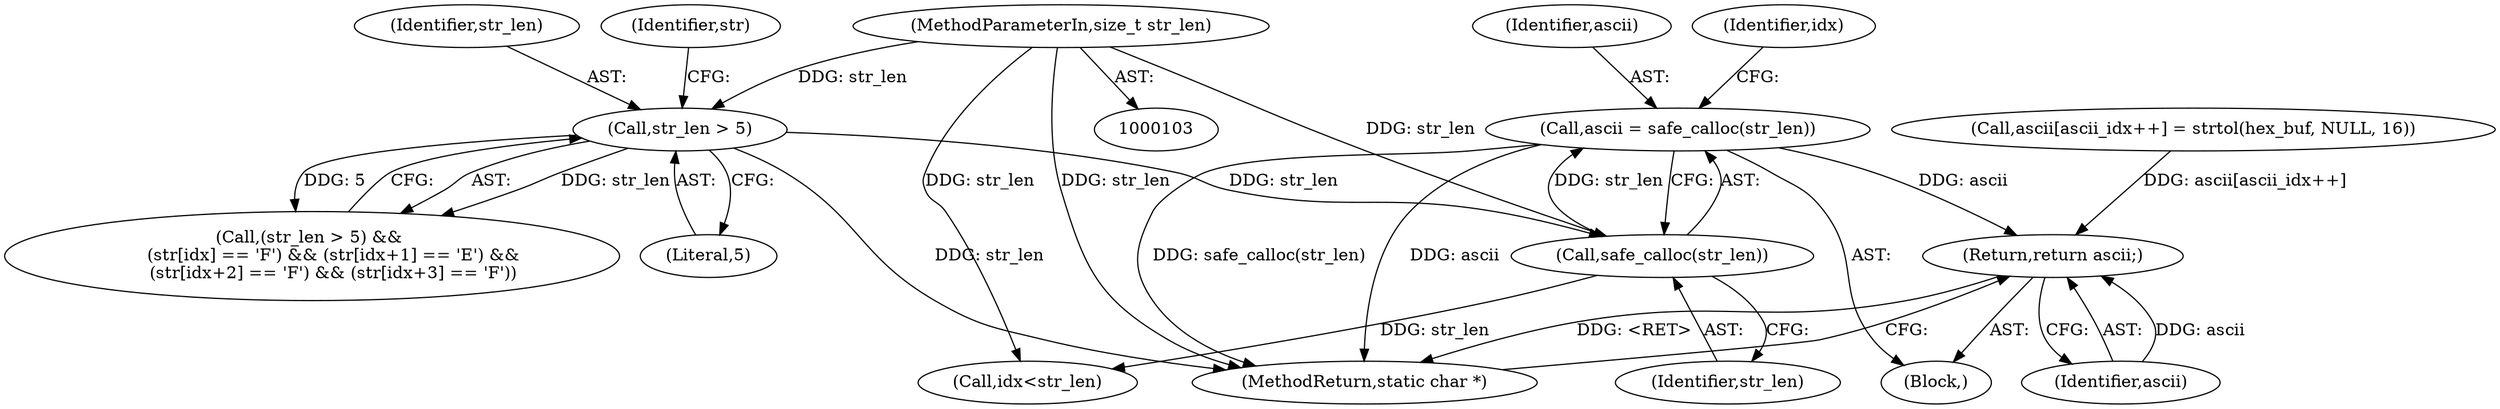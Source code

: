 digraph "0_pdfresurrect_0c4120fffa3dffe97b95c486a120eded82afe8a6_1@API" {
"1000206" [label="(Call,ascii = safe_calloc(str_len))"];
"1000208" [label="(Call,safe_calloc(str_len))"];
"1000164" [label="(Call,str_len > 5)"];
"1000105" [label="(MethodParameterIn,size_t str_len)"];
"1000257" [label="(Return,return ascii;)"];
"1000212" [label="(Identifier,idx)"];
"1000208" [label="(Call,safe_calloc(str_len))"];
"1000211" [label="(Call,idx<str_len)"];
"1000206" [label="(Call,ascii = safe_calloc(str_len))"];
"1000248" [label="(Call,ascii[ascii_idx++] = strtol(hex_buf, NULL, 16))"];
"1000207" [label="(Identifier,ascii)"];
"1000259" [label="(MethodReturn,static char *)"];
"1000106" [label="(Block,)"];
"1000209" [label="(Identifier,str_len)"];
"1000166" [label="(Literal,5)"];
"1000164" [label="(Call,str_len > 5)"];
"1000165" [label="(Identifier,str_len)"];
"1000258" [label="(Identifier,ascii)"];
"1000163" [label="(Call,(str_len > 5) && \n        (str[idx] == 'F') && (str[idx+1] == 'E') &&\n        (str[idx+2] == 'F') && (str[idx+3] == 'F'))"];
"1000257" [label="(Return,return ascii;)"];
"1000105" [label="(MethodParameterIn,size_t str_len)"];
"1000170" [label="(Identifier,str)"];
"1000206" -> "1000106"  [label="AST: "];
"1000206" -> "1000208"  [label="CFG: "];
"1000207" -> "1000206"  [label="AST: "];
"1000208" -> "1000206"  [label="AST: "];
"1000212" -> "1000206"  [label="CFG: "];
"1000206" -> "1000259"  [label="DDG: ascii"];
"1000206" -> "1000259"  [label="DDG: safe_calloc(str_len)"];
"1000208" -> "1000206"  [label="DDG: str_len"];
"1000206" -> "1000257"  [label="DDG: ascii"];
"1000208" -> "1000209"  [label="CFG: "];
"1000209" -> "1000208"  [label="AST: "];
"1000164" -> "1000208"  [label="DDG: str_len"];
"1000105" -> "1000208"  [label="DDG: str_len"];
"1000208" -> "1000211"  [label="DDG: str_len"];
"1000164" -> "1000163"  [label="AST: "];
"1000164" -> "1000166"  [label="CFG: "];
"1000165" -> "1000164"  [label="AST: "];
"1000166" -> "1000164"  [label="AST: "];
"1000170" -> "1000164"  [label="CFG: "];
"1000163" -> "1000164"  [label="CFG: "];
"1000164" -> "1000259"  [label="DDG: str_len"];
"1000164" -> "1000163"  [label="DDG: str_len"];
"1000164" -> "1000163"  [label="DDG: 5"];
"1000105" -> "1000164"  [label="DDG: str_len"];
"1000105" -> "1000103"  [label="AST: "];
"1000105" -> "1000259"  [label="DDG: str_len"];
"1000105" -> "1000211"  [label="DDG: str_len"];
"1000257" -> "1000106"  [label="AST: "];
"1000257" -> "1000258"  [label="CFG: "];
"1000258" -> "1000257"  [label="AST: "];
"1000259" -> "1000257"  [label="CFG: "];
"1000257" -> "1000259"  [label="DDG: <RET>"];
"1000258" -> "1000257"  [label="DDG: ascii"];
"1000248" -> "1000257"  [label="DDG: ascii[ascii_idx++]"];
}
